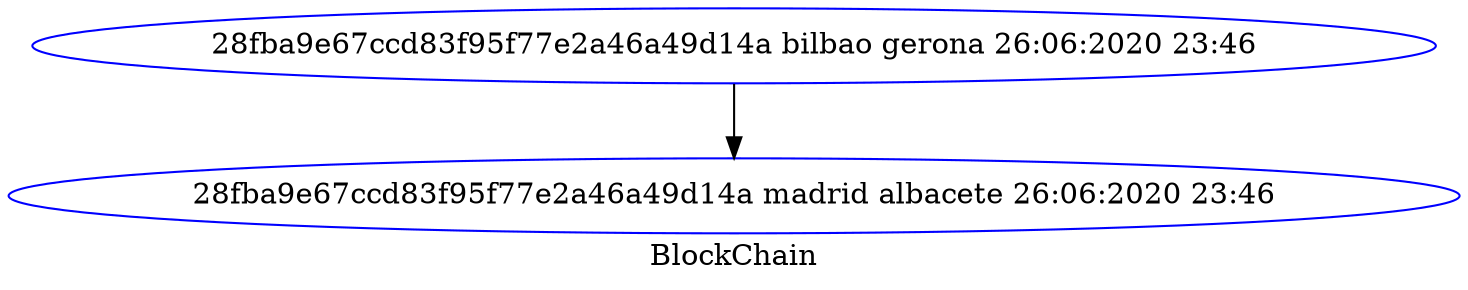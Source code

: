 digraph G { 
node [style=circle, color = blue];"28fba9e67ccd83f95f77e2a46a49d14a bilbao gerona 26:06:2020 23:46" ->"28fba9e67ccd83f95f77e2a46a49d14a madrid albacete 26:06:2020 23:46"; label = "BlockChain";} 
